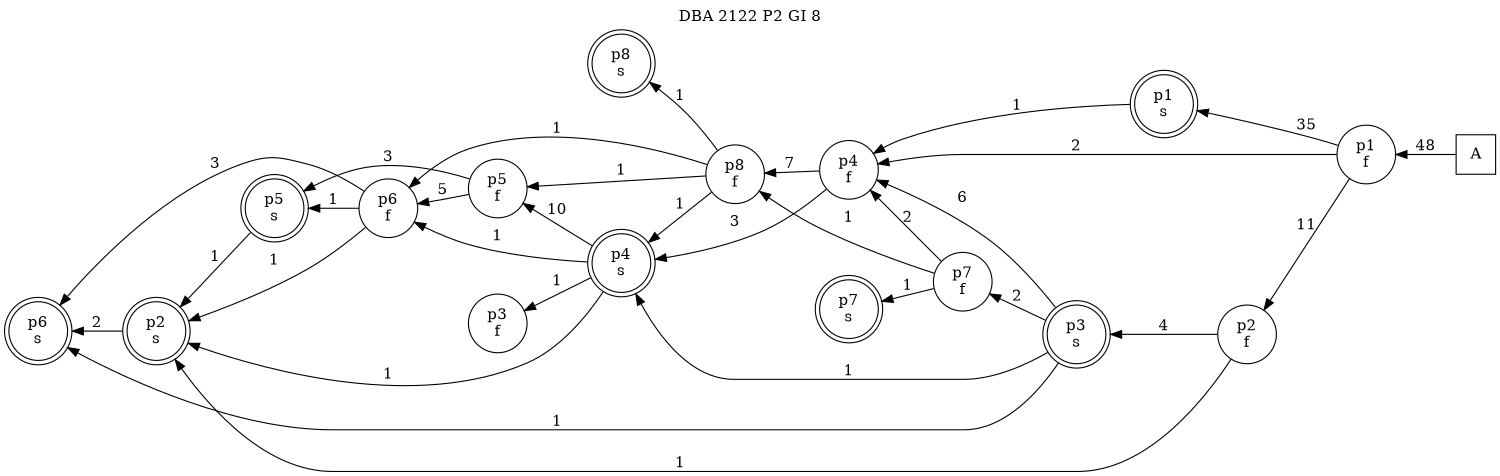 digraph DBA_2122_P2_GI_8_GOOD {
labelloc="tl"
label= " DBA 2122 P2 GI 8 "
rankdir="RL";
graph [ size=" 10 , 10 !"]

"A" [shape="square" label="A"]
"p1_f" [shape="circle" label="p1
f"]
"p1_s" [shape="doublecircle" label="p1
s"]
"p2_f" [shape="circle" label="p2
f"]
"p2_s" [shape="doublecircle" label="p2
s"]
"p3_s" [shape="doublecircle" label="p3
s"]
"p4_f" [shape="circle" label="p4
f"]
"p4_s" [shape="doublecircle" label="p4
s"]
"p5_f" [shape="circle" label="p5
f"]
"p6_f" [shape="circle" label="p6
f"]
"p6_s" [shape="doublecircle" label="p6
s"]
"p5_s" [shape="doublecircle" label="p5
s"]
"p3_f" [shape="circle" label="p3
f"]
"p7_f" [shape="circle" label="p7
f"]
"p8_f" [shape="circle" label="p8
f"]
"p8_s" [shape="doublecircle" label="p8
s"]
"p7_s" [shape="doublecircle" label="p7
s"]
"A" -> "p1_f" [ label=48]
"p1_f" -> "p1_s" [ label=35]
"p1_f" -> "p2_f" [ label=11]
"p1_f" -> "p4_f" [ label=2]
"p1_s" -> "p4_f" [ label=1]
"p2_f" -> "p2_s" [ label=1]
"p2_f" -> "p3_s" [ label=4]
"p2_s" -> "p6_s" [ label=2]
"p3_s" -> "p4_f" [ label=6]
"p3_s" -> "p4_s" [ label=1]
"p3_s" -> "p6_s" [ label=1]
"p3_s" -> "p7_f" [ label=2]
"p4_f" -> "p4_s" [ label=3]
"p4_f" -> "p8_f" [ label=7]
"p4_s" -> "p2_s" [ label=1]
"p4_s" -> "p5_f" [ label=10]
"p4_s" -> "p6_f" [ label=1]
"p4_s" -> "p3_f" [ label=1]
"p5_f" -> "p6_f" [ label=5]
"p5_f" -> "p5_s" [ label=3]
"p6_f" -> "p2_s" [ label=1]
"p6_f" -> "p6_s" [ label=3]
"p6_f" -> "p5_s" [ label=1]
"p5_s" -> "p2_s" [ label=1]
"p7_f" -> "p4_f" [ label=2]
"p7_f" -> "p8_f" [ label=1]
"p7_f" -> "p7_s" [ label=1]
"p8_f" -> "p4_s" [ label=1]
"p8_f" -> "p5_f" [ label=1]
"p8_f" -> "p6_f" [ label=1]
"p8_f" -> "p8_s" [ label=1]
}
